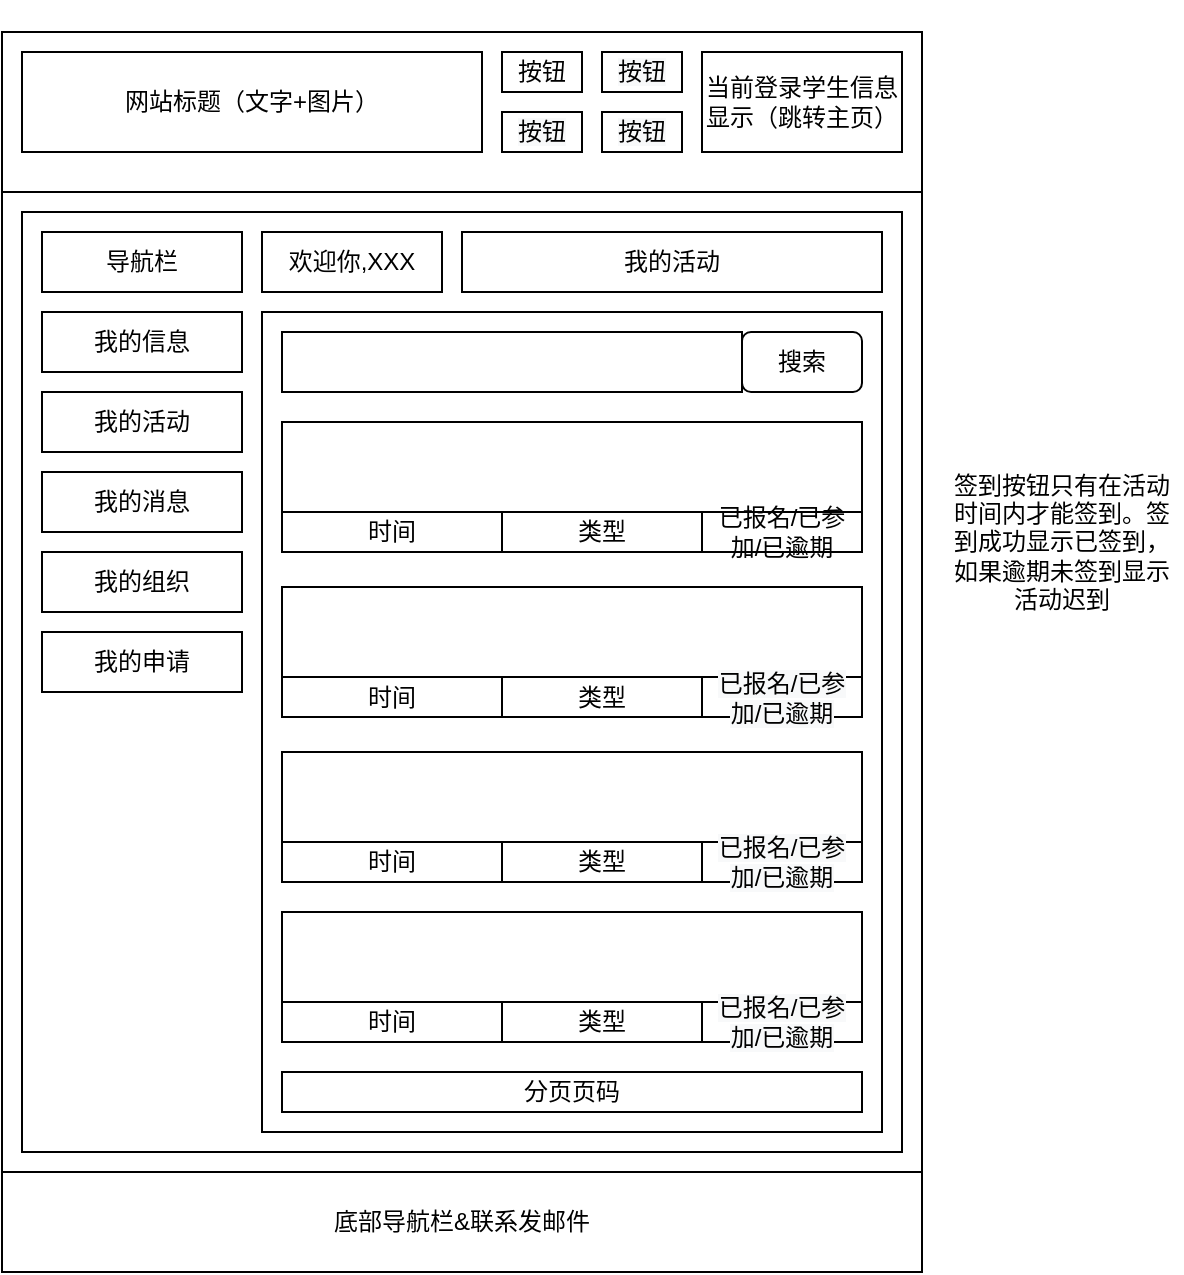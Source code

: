 <mxfile version="13.5.1" type="device"><diagram id="lIO5LTM7eZPaQRJZY7qq" name="Page-1"><mxGraphModel dx="1264" dy="601" grid="1" gridSize="10" guides="1" tooltips="1" connect="1" arrows="1" fold="1" page="1" pageScale="1" pageWidth="827" pageHeight="1169" math="0" shadow="0"><root><mxCell id="0"/><mxCell id="1" parent="0"/><mxCell id="_pJhmvkSa_Gs6LftZB0_-2" value="" style="rounded=0;whiteSpace=wrap;html=1;" parent="1" vertex="1"><mxGeometry x="180" y="30" width="460" height="620" as="geometry"/></mxCell><mxCell id="n9VIl0Bt8xTa1ZwPOJq0-23" value="底部导航栏&amp;amp;联系发邮件" style="rounded=0;whiteSpace=wrap;html=1;" parent="1" vertex="1"><mxGeometry x="180" y="600" width="460" height="50" as="geometry"/></mxCell><mxCell id="ms1DL1cAqzHiM8Jy2DLP-1" value="" style="rounded=0;whiteSpace=wrap;html=1;" parent="1" vertex="1"><mxGeometry x="180" y="30" width="460" height="80" as="geometry"/></mxCell><mxCell id="_pJhmvkSa_Gs6LftZB0_-3" value="网站标题（文字+图片）" style="rounded=0;whiteSpace=wrap;html=1;" parent="1" vertex="1"><mxGeometry x="190" y="40" width="230" height="50" as="geometry"/></mxCell><mxCell id="_pJhmvkSa_Gs6LftZB0_-6" value="当前登录学生信息显示（跳转主页）" style="rounded=0;whiteSpace=wrap;html=1;" parent="1" vertex="1"><mxGeometry x="530" y="40" width="100" height="50" as="geometry"/></mxCell><mxCell id="_pJhmvkSa_Gs6LftZB0_-17" value="按钮" style="rounded=0;whiteSpace=wrap;html=1;" parent="1" vertex="1"><mxGeometry x="430" y="40" width="40" height="20" as="geometry"/></mxCell><mxCell id="_pJhmvkSa_Gs6LftZB0_-18" value="&#10;&#10;&lt;span style=&quot;color: rgb(0, 0, 0); font-family: helvetica; font-size: 12px; font-style: normal; font-weight: 400; letter-spacing: normal; text-align: center; text-indent: 0px; text-transform: none; word-spacing: 0px; background-color: rgb(248, 249, 250); display: inline; float: none;&quot;&gt;按钮&lt;/span&gt;&#10;&#10;" style="rounded=0;whiteSpace=wrap;html=1;" parent="1" vertex="1"><mxGeometry x="480" y="40" width="40" height="20" as="geometry"/></mxCell><mxCell id="_pJhmvkSa_Gs6LftZB0_-19" value="&#10;&#10;&lt;span style=&quot;color: rgb(0, 0, 0); font-family: helvetica; font-size: 12px; font-style: normal; font-weight: 400; letter-spacing: normal; text-align: center; text-indent: 0px; text-transform: none; word-spacing: 0px; background-color: rgb(248, 249, 250); display: inline; float: none;&quot;&gt;按钮&lt;/span&gt;&#10;&#10;" style="rounded=0;whiteSpace=wrap;html=1;" parent="1" vertex="1"><mxGeometry x="430" y="70" width="40" height="20" as="geometry"/></mxCell><mxCell id="_pJhmvkSa_Gs6LftZB0_-20" value="&#10;&#10;&lt;span style=&quot;color: rgb(0, 0, 0); font-family: helvetica; font-size: 12px; font-style: normal; font-weight: 400; letter-spacing: normal; text-align: center; text-indent: 0px; text-transform: none; word-spacing: 0px; background-color: rgb(248, 249, 250); display: inline; float: none;&quot;&gt;按钮&lt;/span&gt;&#10;&#10;" style="rounded=0;whiteSpace=wrap;html=1;" parent="1" vertex="1"><mxGeometry x="480" y="70" width="40" height="20" as="geometry"/></mxCell><mxCell id="XomM6D00v7QlfE5brnaY-1" value="" style="rounded=0;whiteSpace=wrap;html=1;" parent="1" vertex="1"><mxGeometry x="190" y="120" width="440" height="470" as="geometry"/></mxCell><mxCell id="n_mjgkeBXvZYisji6T3Q-2" value="我的信息" style="rounded=0;whiteSpace=wrap;html=1;" parent="1" vertex="1"><mxGeometry x="200" y="170" width="100" height="30" as="geometry"/></mxCell><mxCell id="n_mjgkeBXvZYisji6T3Q-7" value="我的活动" style="rounded=0;whiteSpace=wrap;html=1;" parent="1" vertex="1"><mxGeometry x="200" y="210" width="100" height="30" as="geometry"/></mxCell><mxCell id="n_mjgkeBXvZYisji6T3Q-8" value="我的消息" style="rounded=0;whiteSpace=wrap;html=1;" parent="1" vertex="1"><mxGeometry x="200" y="250" width="100" height="30" as="geometry"/></mxCell><mxCell id="n_mjgkeBXvZYisji6T3Q-9" value="我的组织" style="rounded=0;whiteSpace=wrap;html=1;" parent="1" vertex="1"><mxGeometry x="200" y="290" width="100" height="30" as="geometry"/></mxCell><mxCell id="n_mjgkeBXvZYisji6T3Q-12" value="" style="rounded=0;whiteSpace=wrap;html=1;" parent="1" vertex="1"><mxGeometry x="310" y="170" width="310" height="410" as="geometry"/></mxCell><mxCell id="n_mjgkeBXvZYisji6T3Q-13" value="导航栏" style="rounded=0;whiteSpace=wrap;html=1;" parent="1" vertex="1"><mxGeometry x="200" y="130" width="100" height="30" as="geometry"/></mxCell><mxCell id="7wjkAibalO_991_UY_Cc-1" value="我的申请" style="rounded=0;whiteSpace=wrap;html=1;" parent="1" vertex="1"><mxGeometry x="200" y="330" width="100" height="30" as="geometry"/></mxCell><mxCell id="7wjkAibalO_991_UY_Cc-22" value="分页页码" style="rounded=0;whiteSpace=wrap;html=1;" parent="1" vertex="1"><mxGeometry x="320" y="550" width="290" height="20" as="geometry"/></mxCell><mxCell id="HEWnDh9yHxLFz6xJCe0w-1" value="" style="rounded=0;whiteSpace=wrap;html=1;" parent="1" vertex="1"><mxGeometry x="320" y="180" width="230" height="30" as="geometry"/></mxCell><mxCell id="HEWnDh9yHxLFz6xJCe0w-2" value="搜索" style="rounded=1;whiteSpace=wrap;html=1;" parent="1" vertex="1"><mxGeometry x="550" y="180" width="60" height="30" as="geometry"/></mxCell><mxCell id="6bGiwpzt3KOmp5PEpw3Z-1" value="" style="rounded=0;whiteSpace=wrap;html=1;" parent="1" vertex="1"><mxGeometry x="320" y="225" width="290" height="65" as="geometry"/></mxCell><mxCell id="6bGiwpzt3KOmp5PEpw3Z-2" value="" style="rounded=0;whiteSpace=wrap;html=1;" parent="1" vertex="1"><mxGeometry x="320" y="225" width="290" height="45" as="geometry"/></mxCell><mxCell id="6bGiwpzt3KOmp5PEpw3Z-3" value="时间" style="rounded=0;whiteSpace=wrap;html=1;" parent="1" vertex="1"><mxGeometry x="320" y="270" width="110" height="20" as="geometry"/></mxCell><mxCell id="6bGiwpzt3KOmp5PEpw3Z-4" value="已报名/已参加/已逾期" style="rounded=0;whiteSpace=wrap;html=1;" parent="1" vertex="1"><mxGeometry x="530" y="270" width="80" height="20" as="geometry"/></mxCell><mxCell id="6bGiwpzt3KOmp5PEpw3Z-5" value="类型" style="rounded=0;whiteSpace=wrap;html=1;" parent="1" vertex="1"><mxGeometry x="430" y="270" width="100" height="20" as="geometry"/></mxCell><mxCell id="6bGiwpzt3KOmp5PEpw3Z-6" value="" style="rounded=0;whiteSpace=wrap;html=1;" parent="1" vertex="1"><mxGeometry x="320" y="307.5" width="290" height="65" as="geometry"/></mxCell><mxCell id="6bGiwpzt3KOmp5PEpw3Z-7" value="" style="rounded=0;whiteSpace=wrap;html=1;" parent="1" vertex="1"><mxGeometry x="320" y="307.5" width="290" height="45" as="geometry"/></mxCell><mxCell id="6bGiwpzt3KOmp5PEpw3Z-8" value="时间" style="rounded=0;whiteSpace=wrap;html=1;" parent="1" vertex="1"><mxGeometry x="320" y="352.5" width="110" height="20" as="geometry"/></mxCell><mxCell id="6bGiwpzt3KOmp5PEpw3Z-9" value="&#10;&#10;&lt;span style=&quot;color: rgb(0, 0, 0); font-family: helvetica; font-size: 12px; font-style: normal; font-weight: 400; letter-spacing: normal; text-align: center; text-indent: 0px; text-transform: none; word-spacing: 0px; background-color: rgb(248, 249, 250); display: inline; float: none;&quot;&gt;已报名/已参加/已逾期&lt;/span&gt;&#10;&#10;" style="rounded=0;whiteSpace=wrap;html=1;" parent="1" vertex="1"><mxGeometry x="530" y="352.5" width="80" height="20" as="geometry"/></mxCell><mxCell id="6bGiwpzt3KOmp5PEpw3Z-10" value="类型" style="rounded=0;whiteSpace=wrap;html=1;" parent="1" vertex="1"><mxGeometry x="430" y="352.5" width="100" height="20" as="geometry"/></mxCell><mxCell id="6bGiwpzt3KOmp5PEpw3Z-11" value="" style="rounded=0;whiteSpace=wrap;html=1;" parent="1" vertex="1"><mxGeometry x="320" y="390" width="290" height="65" as="geometry"/></mxCell><mxCell id="6bGiwpzt3KOmp5PEpw3Z-12" value="" style="rounded=0;whiteSpace=wrap;html=1;" parent="1" vertex="1"><mxGeometry x="320" y="390" width="290" height="45" as="geometry"/></mxCell><mxCell id="6bGiwpzt3KOmp5PEpw3Z-13" value="时间" style="rounded=0;whiteSpace=wrap;html=1;" parent="1" vertex="1"><mxGeometry x="320" y="435" width="110" height="20" as="geometry"/></mxCell><mxCell id="6bGiwpzt3KOmp5PEpw3Z-14" value="&#10;&#10;&lt;span style=&quot;color: rgb(0, 0, 0); font-family: helvetica; font-size: 12px; font-style: normal; font-weight: 400; letter-spacing: normal; text-align: center; text-indent: 0px; text-transform: none; word-spacing: 0px; background-color: rgb(248, 249, 250); display: inline; float: none;&quot;&gt;已报名/已参加/已逾期&lt;/span&gt;&#10;&#10;" style="rounded=0;whiteSpace=wrap;html=1;" parent="1" vertex="1"><mxGeometry x="530" y="435" width="80" height="20" as="geometry"/></mxCell><mxCell id="6bGiwpzt3KOmp5PEpw3Z-15" value="类型" style="rounded=0;whiteSpace=wrap;html=1;" parent="1" vertex="1"><mxGeometry x="430" y="435" width="100" height="20" as="geometry"/></mxCell><mxCell id="6bGiwpzt3KOmp5PEpw3Z-16" value="" style="rounded=0;whiteSpace=wrap;html=1;" parent="1" vertex="1"><mxGeometry x="320" y="470" width="290" height="65" as="geometry"/></mxCell><mxCell id="6bGiwpzt3KOmp5PEpw3Z-17" value="" style="rounded=0;whiteSpace=wrap;html=1;" parent="1" vertex="1"><mxGeometry x="320" y="470" width="290" height="45" as="geometry"/></mxCell><mxCell id="6bGiwpzt3KOmp5PEpw3Z-18" value="时间" style="rounded=0;whiteSpace=wrap;html=1;" parent="1" vertex="1"><mxGeometry x="320" y="515" width="110" height="20" as="geometry"/></mxCell><mxCell id="6bGiwpzt3KOmp5PEpw3Z-19" value="&#10;&#10;&lt;span style=&quot;color: rgb(0, 0, 0); font-family: helvetica; font-size: 12px; font-style: normal; font-weight: 400; letter-spacing: normal; text-align: center; text-indent: 0px; text-transform: none; word-spacing: 0px; background-color: rgb(248, 249, 250); display: inline; float: none;&quot;&gt;已报名/已参加/已逾期&lt;/span&gt;&#10;&#10;" style="rounded=0;whiteSpace=wrap;html=1;" parent="1" vertex="1"><mxGeometry x="530" y="515" width="80" height="20" as="geometry"/></mxCell><mxCell id="6bGiwpzt3KOmp5PEpw3Z-20" value="类型" style="rounded=0;whiteSpace=wrap;html=1;" parent="1" vertex="1"><mxGeometry x="430" y="515" width="100" height="20" as="geometry"/></mxCell><mxCell id="4drKbCHkm7qlUUtIxl-e-5" value="签到按钮只有在活动时间内才能签到。签到成功显示已签到，如果逾期未签到显示活动迟到" style="text;html=1;strokeColor=none;fillColor=none;align=center;verticalAlign=middle;whiteSpace=wrap;rounded=0;" parent="1" vertex="1"><mxGeometry x="650" y="240" width="120" height="90" as="geometry"/></mxCell><mxCell id="t4G3Wd01A_sAvhT1FDoh-1" value="我的活动" style="rounded=0;whiteSpace=wrap;html=1;" parent="1" vertex="1"><mxGeometry x="410" y="130" width="210" height="30" as="geometry"/></mxCell><mxCell id="t4G3Wd01A_sAvhT1FDoh-2" value="欢迎你,XXX" style="rounded=0;whiteSpace=wrap;html=1;" parent="1" vertex="1"><mxGeometry x="310" y="130" width="90" height="30" as="geometry"/></mxCell></root></mxGraphModel></diagram></mxfile>